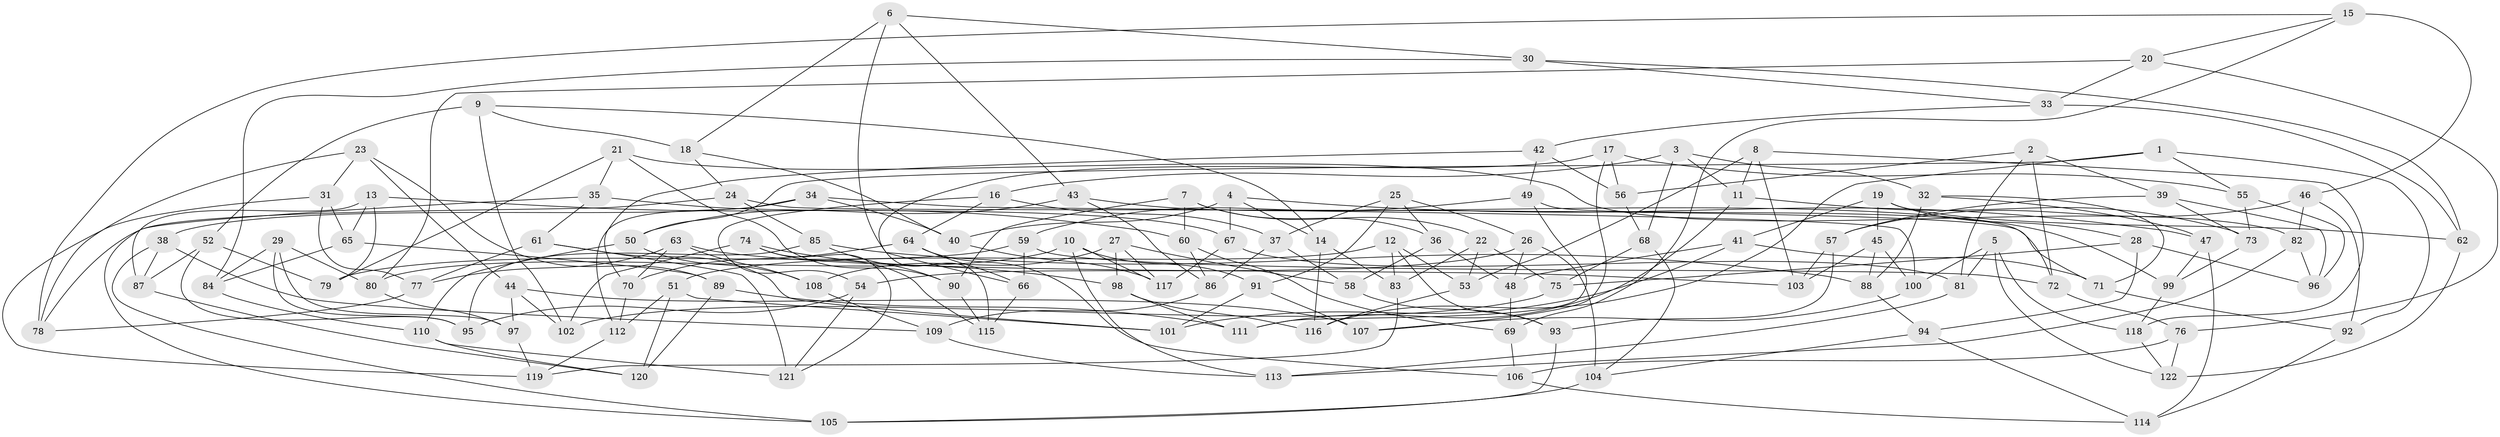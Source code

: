 // Generated by graph-tools (version 1.1) at 2025/50/03/09/25 03:50:49]
// undirected, 122 vertices, 244 edges
graph export_dot {
graph [start="1"]
  node [color=gray90,style=filled];
  1;
  2;
  3;
  4;
  5;
  6;
  7;
  8;
  9;
  10;
  11;
  12;
  13;
  14;
  15;
  16;
  17;
  18;
  19;
  20;
  21;
  22;
  23;
  24;
  25;
  26;
  27;
  28;
  29;
  30;
  31;
  32;
  33;
  34;
  35;
  36;
  37;
  38;
  39;
  40;
  41;
  42;
  43;
  44;
  45;
  46;
  47;
  48;
  49;
  50;
  51;
  52;
  53;
  54;
  55;
  56;
  57;
  58;
  59;
  60;
  61;
  62;
  63;
  64;
  65;
  66;
  67;
  68;
  69;
  70;
  71;
  72;
  73;
  74;
  75;
  76;
  77;
  78;
  79;
  80;
  81;
  82;
  83;
  84;
  85;
  86;
  87;
  88;
  89;
  90;
  91;
  92;
  93;
  94;
  95;
  96;
  97;
  98;
  99;
  100;
  101;
  102;
  103;
  104;
  105;
  106;
  107;
  108;
  109;
  110;
  111;
  112;
  113;
  114;
  115;
  116;
  117;
  118;
  119;
  120;
  121;
  122;
  1 -- 92;
  1 -- 55;
  1 -- 116;
  1 -- 50;
  2 -- 81;
  2 -- 72;
  2 -- 39;
  2 -- 56;
  3 -- 32;
  3 -- 68;
  3 -- 16;
  3 -- 11;
  4 -- 14;
  4 -- 47;
  4 -- 40;
  4 -- 67;
  5 -- 118;
  5 -- 81;
  5 -- 100;
  5 -- 122;
  6 -- 66;
  6 -- 30;
  6 -- 43;
  6 -- 18;
  7 -- 36;
  7 -- 90;
  7 -- 60;
  7 -- 22;
  8 -- 118;
  8 -- 103;
  8 -- 11;
  8 -- 53;
  9 -- 14;
  9 -- 102;
  9 -- 18;
  9 -- 52;
  10 -- 91;
  10 -- 113;
  10 -- 80;
  10 -- 117;
  11 -- 111;
  11 -- 73;
  12 -- 83;
  12 -- 51;
  12 -- 93;
  12 -- 53;
  13 -- 87;
  13 -- 65;
  13 -- 79;
  13 -- 60;
  14 -- 83;
  14 -- 116;
  15 -- 69;
  15 -- 20;
  15 -- 46;
  15 -- 78;
  16 -- 37;
  16 -- 54;
  16 -- 64;
  17 -- 115;
  17 -- 55;
  17 -- 56;
  17 -- 107;
  18 -- 24;
  18 -- 40;
  19 -- 62;
  19 -- 41;
  19 -- 28;
  19 -- 45;
  20 -- 33;
  20 -- 80;
  20 -- 76;
  21 -- 90;
  21 -- 82;
  21 -- 35;
  21 -- 79;
  22 -- 53;
  22 -- 75;
  22 -- 83;
  23 -- 44;
  23 -- 78;
  23 -- 31;
  23 -- 89;
  24 -- 85;
  24 -- 71;
  24 -- 78;
  25 -- 91;
  25 -- 37;
  25 -- 26;
  25 -- 36;
  26 -- 48;
  26 -- 54;
  26 -- 104;
  27 -- 98;
  27 -- 58;
  27 -- 117;
  27 -- 108;
  28 -- 96;
  28 -- 75;
  28 -- 94;
  29 -- 80;
  29 -- 95;
  29 -- 97;
  29 -- 84;
  30 -- 84;
  30 -- 62;
  30 -- 33;
  31 -- 77;
  31 -- 65;
  31 -- 119;
  32 -- 47;
  32 -- 88;
  32 -- 71;
  33 -- 42;
  33 -- 62;
  34 -- 38;
  34 -- 40;
  34 -- 112;
  34 -- 100;
  35 -- 61;
  35 -- 67;
  35 -- 105;
  36 -- 58;
  36 -- 48;
  37 -- 86;
  37 -- 58;
  38 -- 109;
  38 -- 105;
  38 -- 87;
  39 -- 57;
  39 -- 96;
  39 -- 73;
  40 -- 117;
  41 -- 48;
  41 -- 101;
  41 -- 71;
  42 -- 70;
  42 -- 49;
  42 -- 56;
  43 -- 86;
  43 -- 99;
  43 -- 50;
  44 -- 107;
  44 -- 97;
  44 -- 102;
  45 -- 103;
  45 -- 88;
  45 -- 100;
  46 -- 57;
  46 -- 92;
  46 -- 82;
  47 -- 99;
  47 -- 114;
  48 -- 69;
  49 -- 59;
  49 -- 72;
  49 -- 111;
  50 -- 108;
  50 -- 110;
  51 -- 101;
  51 -- 120;
  51 -- 112;
  52 -- 87;
  52 -- 95;
  52 -- 79;
  53 -- 116;
  54 -- 95;
  54 -- 121;
  55 -- 73;
  55 -- 96;
  56 -- 68;
  57 -- 93;
  57 -- 103;
  58 -- 93;
  59 -- 72;
  59 -- 79;
  59 -- 66;
  60 -- 86;
  60 -- 69;
  61 -- 101;
  61 -- 77;
  61 -- 121;
  62 -- 122;
  63 -- 103;
  63 -- 70;
  63 -- 108;
  63 -- 77;
  64 -- 66;
  64 -- 106;
  64 -- 70;
  65 -- 89;
  65 -- 84;
  66 -- 115;
  67 -- 81;
  67 -- 117;
  68 -- 104;
  68 -- 75;
  69 -- 106;
  70 -- 112;
  71 -- 92;
  72 -- 76;
  73 -- 99;
  74 -- 102;
  74 -- 115;
  74 -- 98;
  74 -- 121;
  75 -- 102;
  76 -- 106;
  76 -- 122;
  77 -- 78;
  80 -- 97;
  81 -- 113;
  82 -- 113;
  82 -- 96;
  83 -- 119;
  84 -- 110;
  85 -- 95;
  85 -- 88;
  85 -- 90;
  86 -- 109;
  87 -- 120;
  88 -- 94;
  89 -- 120;
  89 -- 111;
  90 -- 115;
  91 -- 101;
  91 -- 107;
  92 -- 114;
  93 -- 105;
  94 -- 104;
  94 -- 114;
  97 -- 119;
  98 -- 111;
  98 -- 116;
  99 -- 118;
  100 -- 107;
  104 -- 105;
  106 -- 114;
  108 -- 109;
  109 -- 113;
  110 -- 121;
  110 -- 120;
  112 -- 119;
  118 -- 122;
}
